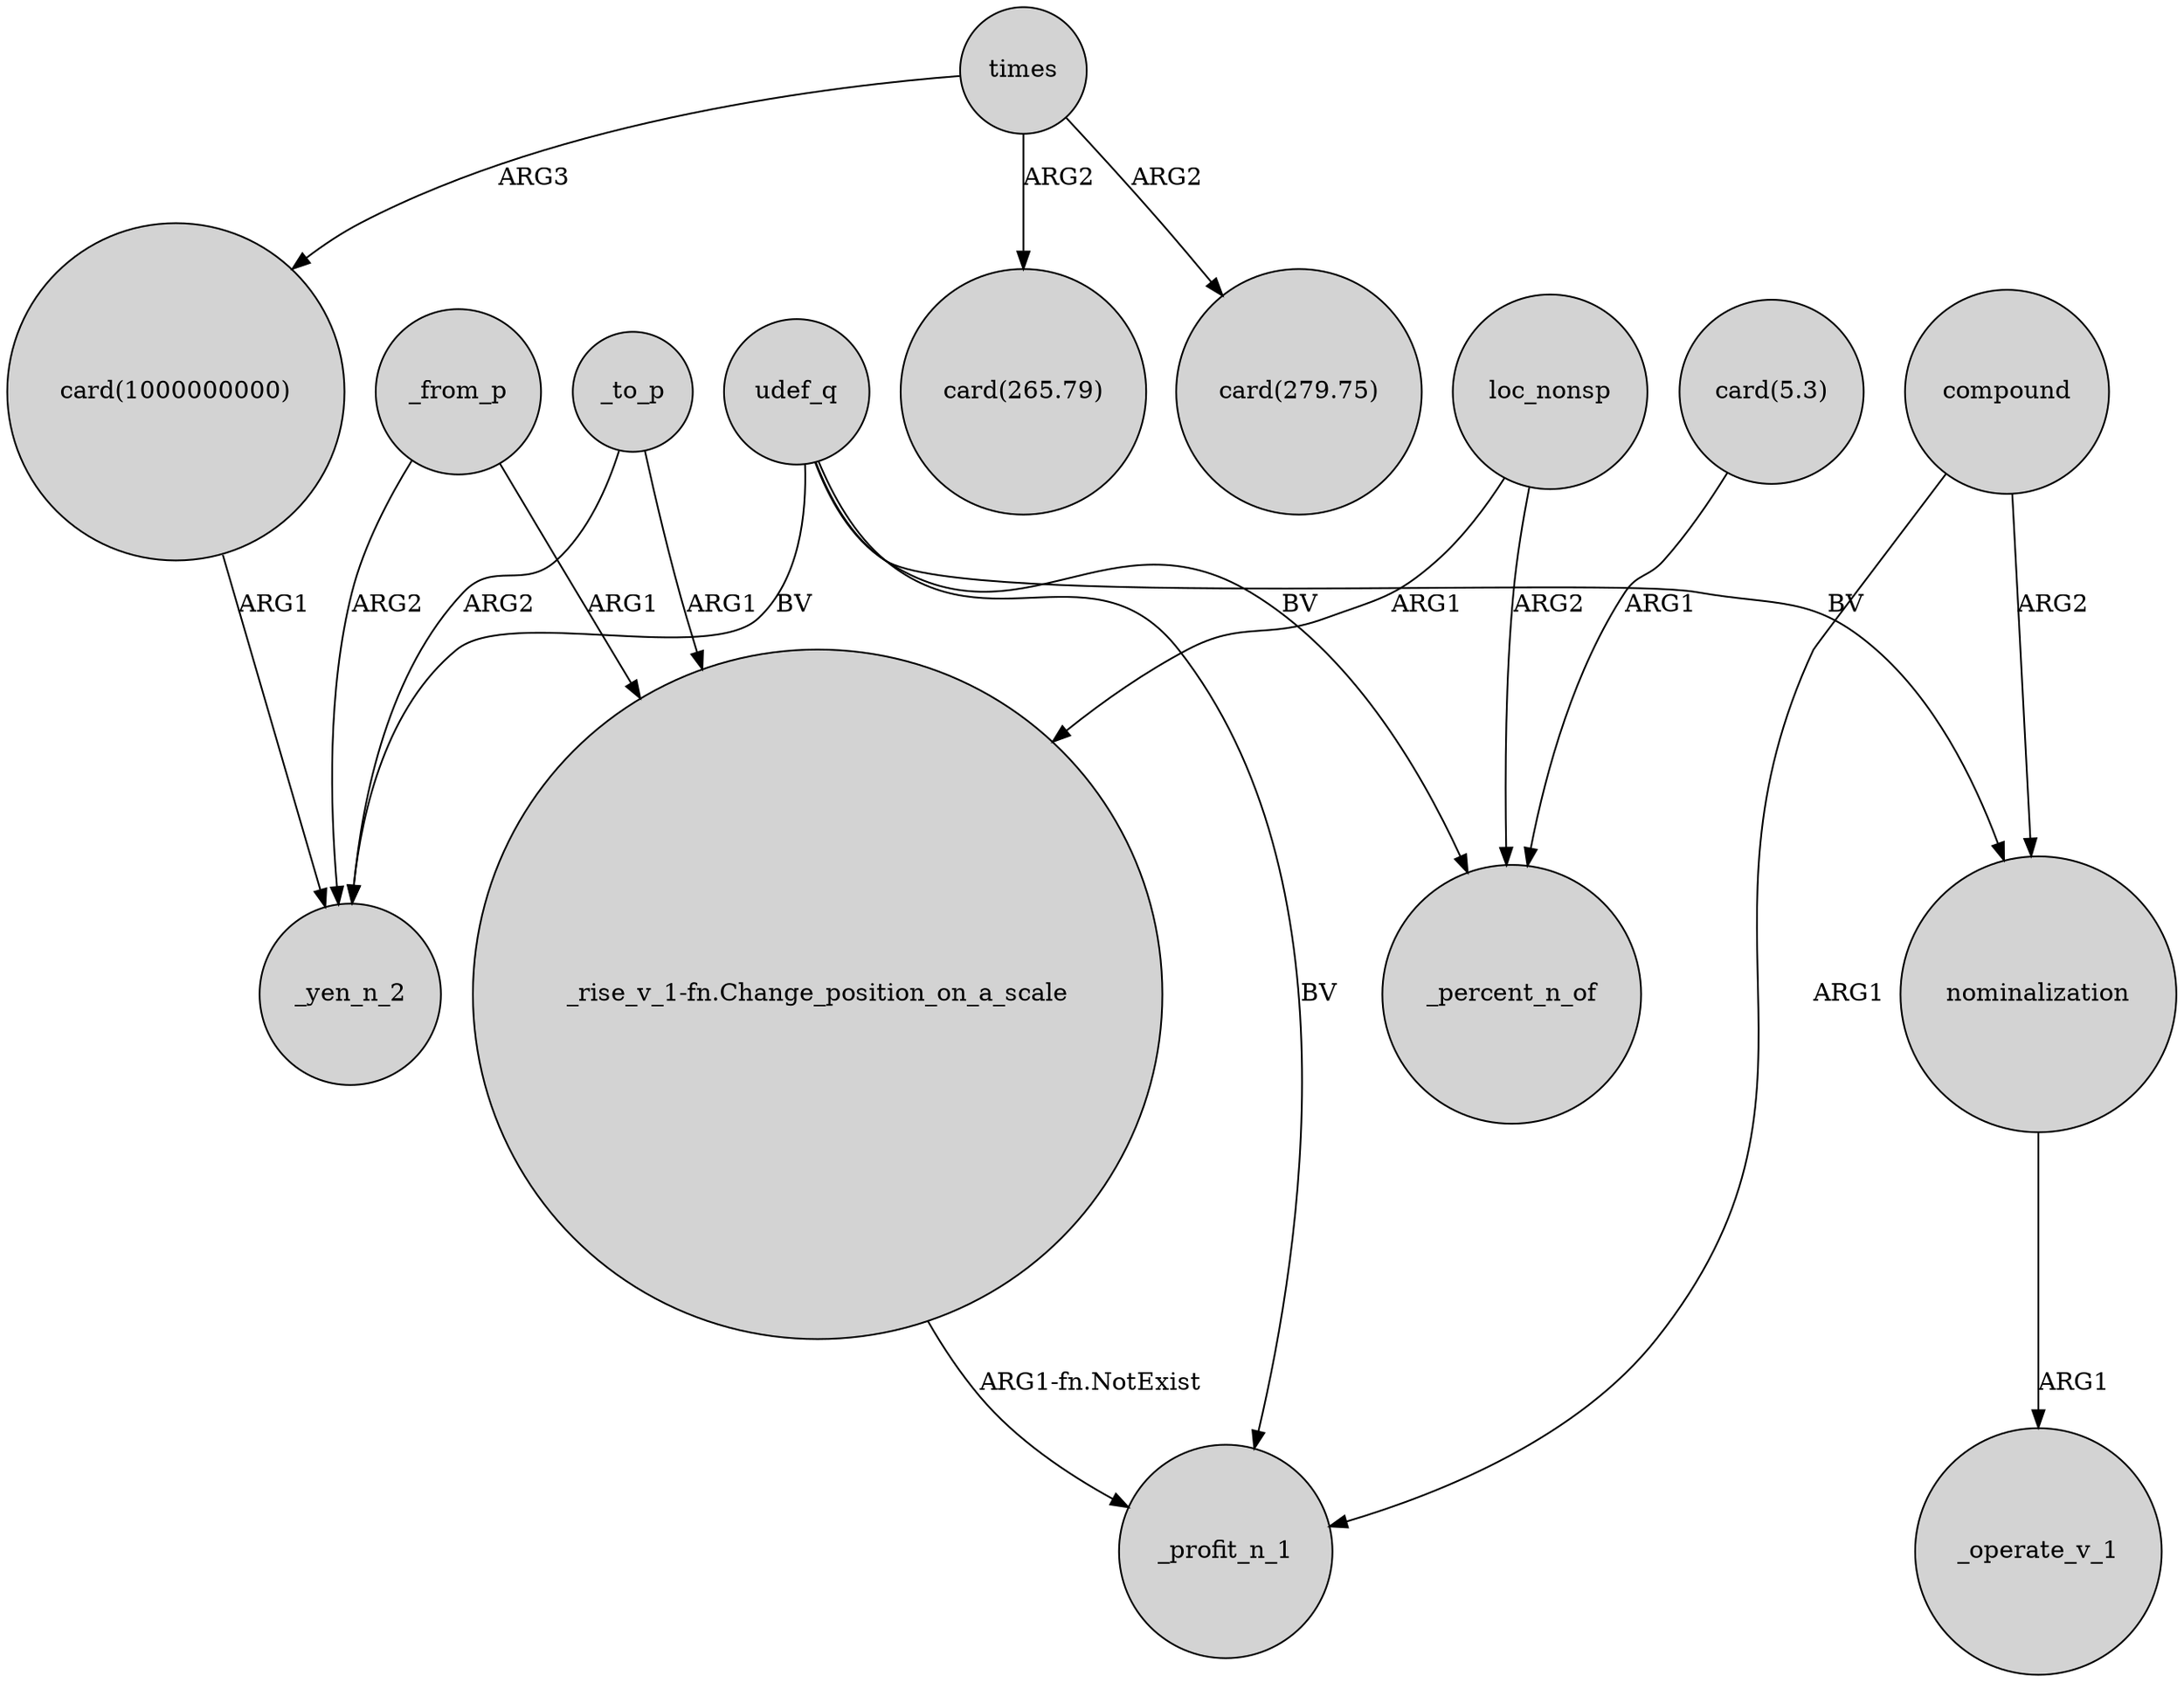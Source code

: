 digraph {
	node [shape=circle style=filled]
	udef_q -> _yen_n_2 [label=BV]
	"card(1000000000)" -> _yen_n_2 [label=ARG1]
	"_rise_v_1-fn.Change_position_on_a_scale" -> _profit_n_1 [label="ARG1-fn.NotExist"]
	nominalization -> _operate_v_1 [label=ARG1]
	compound -> _profit_n_1 [label=ARG1]
	compound -> nominalization [label=ARG2]
	"card(5.3)" -> _percent_n_of [label=ARG1]
	times -> "card(1000000000)" [label=ARG3]
	loc_nonsp -> _percent_n_of [label=ARG2]
	loc_nonsp -> "_rise_v_1-fn.Change_position_on_a_scale" [label=ARG1]
	times -> "card(265.79)" [label=ARG2]
	udef_q -> nominalization [label=BV]
	_to_p -> _yen_n_2 [label=ARG2]
	udef_q -> _profit_n_1 [label=BV]
	udef_q -> _percent_n_of [label=BV]
	_from_p -> _yen_n_2 [label=ARG2]
	_to_p -> "_rise_v_1-fn.Change_position_on_a_scale" [label=ARG1]
	_from_p -> "_rise_v_1-fn.Change_position_on_a_scale" [label=ARG1]
	times -> "card(279.75)" [label=ARG2]
}
